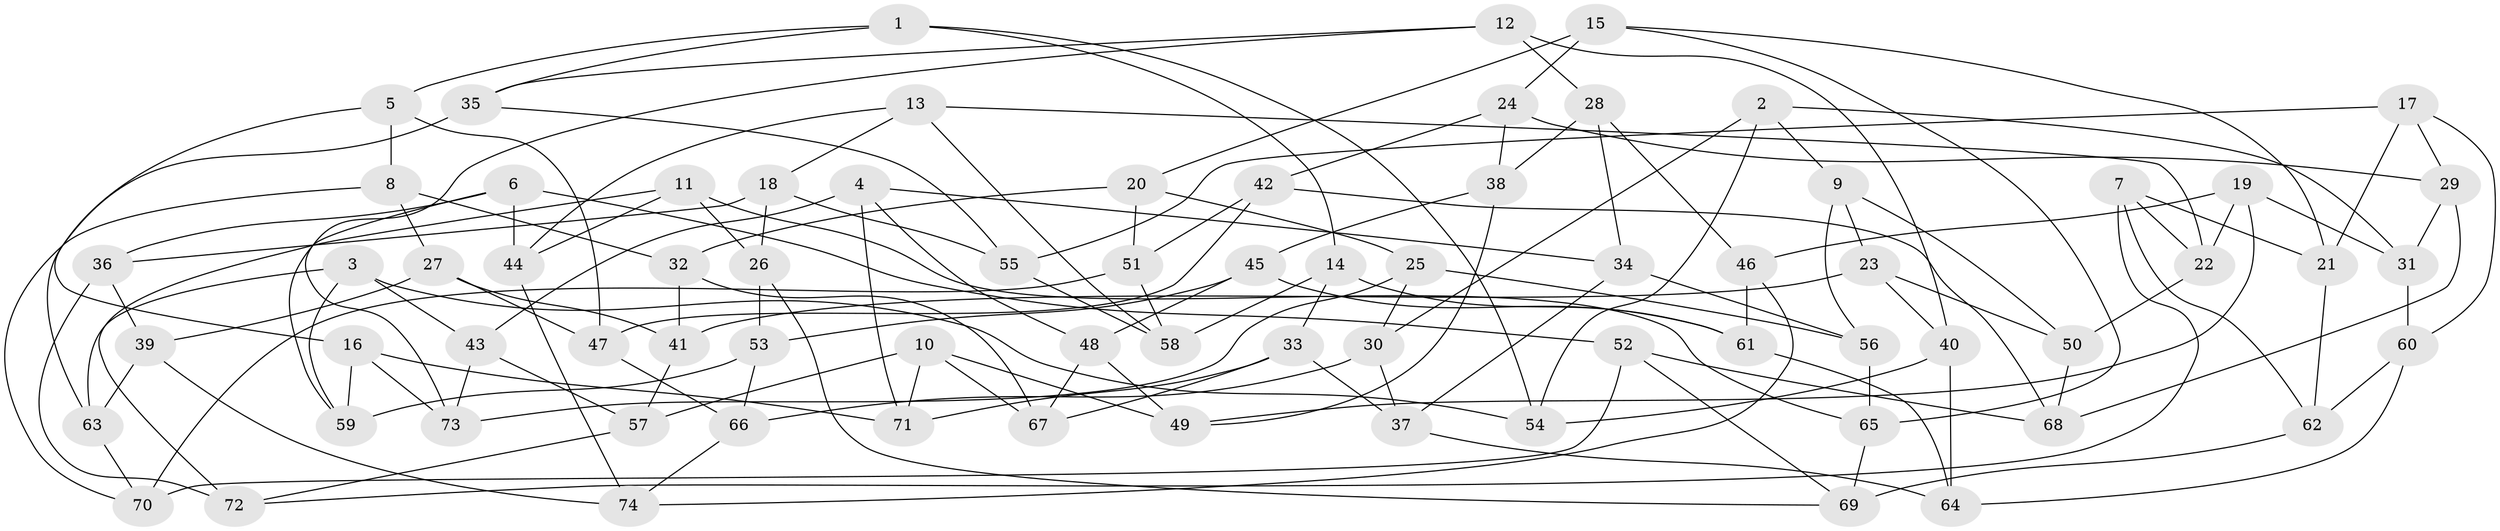 // coarse degree distribution, {6: 0.4117647058823529, 4: 0.5490196078431373, 5: 0.0392156862745098}
// Generated by graph-tools (version 1.1) at 2025/52/02/27/25 19:52:33]
// undirected, 74 vertices, 148 edges
graph export_dot {
graph [start="1"]
  node [color=gray90,style=filled];
  1;
  2;
  3;
  4;
  5;
  6;
  7;
  8;
  9;
  10;
  11;
  12;
  13;
  14;
  15;
  16;
  17;
  18;
  19;
  20;
  21;
  22;
  23;
  24;
  25;
  26;
  27;
  28;
  29;
  30;
  31;
  32;
  33;
  34;
  35;
  36;
  37;
  38;
  39;
  40;
  41;
  42;
  43;
  44;
  45;
  46;
  47;
  48;
  49;
  50;
  51;
  52;
  53;
  54;
  55;
  56;
  57;
  58;
  59;
  60;
  61;
  62;
  63;
  64;
  65;
  66;
  67;
  68;
  69;
  70;
  71;
  72;
  73;
  74;
  1 -- 35;
  1 -- 54;
  1 -- 5;
  1 -- 14;
  2 -- 31;
  2 -- 30;
  2 -- 9;
  2 -- 54;
  3 -- 63;
  3 -- 43;
  3 -- 54;
  3 -- 59;
  4 -- 34;
  4 -- 71;
  4 -- 43;
  4 -- 48;
  5 -- 16;
  5 -- 8;
  5 -- 47;
  6 -- 44;
  6 -- 59;
  6 -- 36;
  6 -- 52;
  7 -- 22;
  7 -- 72;
  7 -- 21;
  7 -- 62;
  8 -- 32;
  8 -- 70;
  8 -- 27;
  9 -- 56;
  9 -- 50;
  9 -- 23;
  10 -- 57;
  10 -- 67;
  10 -- 49;
  10 -- 71;
  11 -- 65;
  11 -- 72;
  11 -- 44;
  11 -- 26;
  12 -- 28;
  12 -- 73;
  12 -- 40;
  12 -- 35;
  13 -- 18;
  13 -- 22;
  13 -- 58;
  13 -- 44;
  14 -- 61;
  14 -- 33;
  14 -- 58;
  15 -- 21;
  15 -- 24;
  15 -- 20;
  15 -- 65;
  16 -- 71;
  16 -- 59;
  16 -- 73;
  17 -- 60;
  17 -- 21;
  17 -- 29;
  17 -- 55;
  18 -- 55;
  18 -- 36;
  18 -- 26;
  19 -- 22;
  19 -- 49;
  19 -- 31;
  19 -- 46;
  20 -- 32;
  20 -- 51;
  20 -- 25;
  21 -- 62;
  22 -- 50;
  23 -- 41;
  23 -- 50;
  23 -- 40;
  24 -- 29;
  24 -- 38;
  24 -- 42;
  25 -- 56;
  25 -- 30;
  25 -- 73;
  26 -- 53;
  26 -- 69;
  27 -- 39;
  27 -- 41;
  27 -- 47;
  28 -- 46;
  28 -- 34;
  28 -- 38;
  29 -- 31;
  29 -- 68;
  30 -- 66;
  30 -- 37;
  31 -- 60;
  32 -- 67;
  32 -- 41;
  33 -- 71;
  33 -- 67;
  33 -- 37;
  34 -- 56;
  34 -- 37;
  35 -- 55;
  35 -- 63;
  36 -- 39;
  36 -- 72;
  37 -- 64;
  38 -- 45;
  38 -- 49;
  39 -- 63;
  39 -- 74;
  40 -- 54;
  40 -- 64;
  41 -- 57;
  42 -- 47;
  42 -- 51;
  42 -- 68;
  43 -- 57;
  43 -- 73;
  44 -- 74;
  45 -- 53;
  45 -- 61;
  45 -- 48;
  46 -- 61;
  46 -- 74;
  47 -- 66;
  48 -- 67;
  48 -- 49;
  50 -- 68;
  51 -- 70;
  51 -- 58;
  52 -- 70;
  52 -- 69;
  52 -- 68;
  53 -- 59;
  53 -- 66;
  55 -- 58;
  56 -- 65;
  57 -- 72;
  60 -- 64;
  60 -- 62;
  61 -- 64;
  62 -- 69;
  63 -- 70;
  65 -- 69;
  66 -- 74;
}
